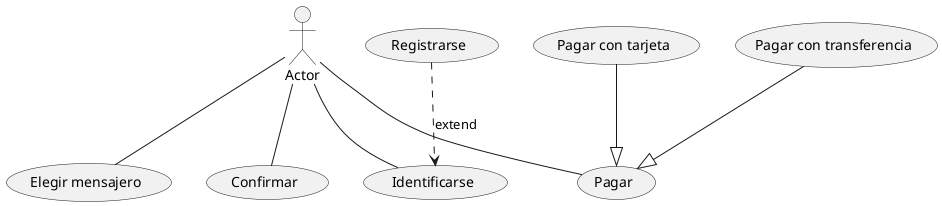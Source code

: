@startuml
:Actor:
(Identificarse)
(Pagar)
(Elegir mensajero)
(Confirmar)
(Registrarse)
(Pagar con tarjeta)
(Pagar con transferencia)

Actor--(Identificarse)
Actor--(Pagar)
Actor--(Elegir mensajero)
Actor--(Confirmar)

(Registrarse)..> (Identificarse) : extend
(Pagar con tarjeta) --|> (Pagar)
(Pagar con transferencia) --|> (Pagar)
@enduml